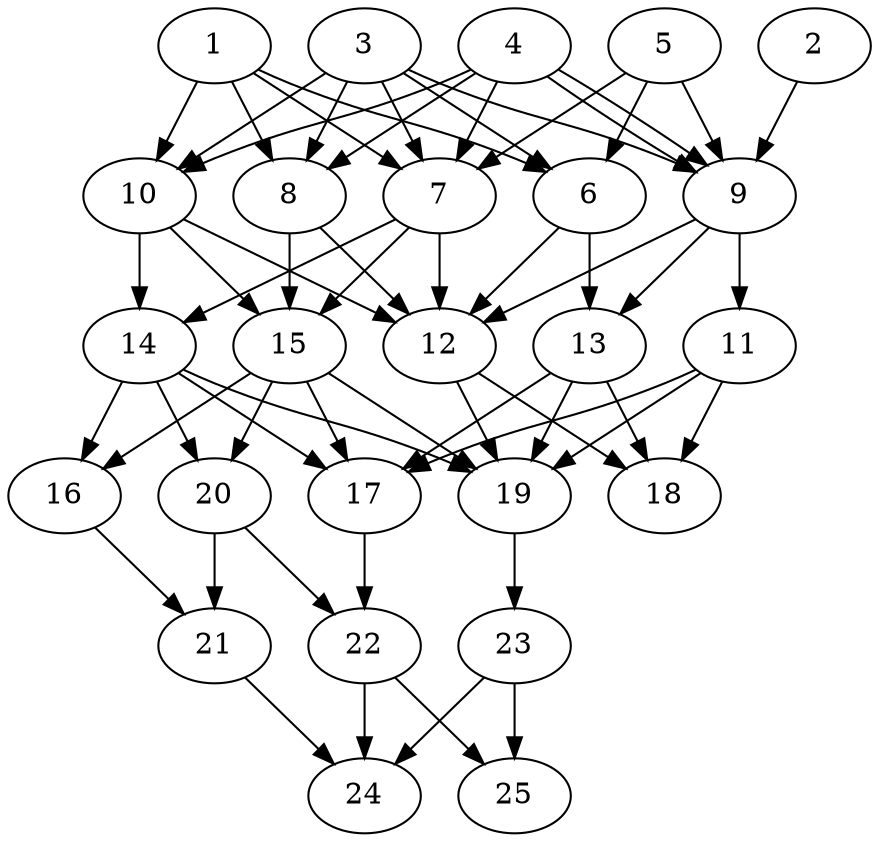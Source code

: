 // DAG automatically generated by daggen at Thu Oct  3 14:00:40 2019
// ./daggen --dot -n 25 --ccr 0.5 --fat 0.5 --regular 0.5 --density 0.9 --mindata 5242880 --maxdata 52428800 
digraph G {
  1 [size="20121600", alpha="0.03", expect_size="10060800"] 
  1 -> 6 [size ="10060800"]
  1 -> 7 [size ="10060800"]
  1 -> 8 [size ="10060800"]
  1 -> 10 [size ="10060800"]
  2 [size="85381120", alpha="0.00", expect_size="42690560"] 
  2 -> 9 [size ="42690560"]
  3 [size="34738176", alpha="0.04", expect_size="17369088"] 
  3 -> 6 [size ="17369088"]
  3 -> 7 [size ="17369088"]
  3 -> 8 [size ="17369088"]
  3 -> 9 [size ="17369088"]
  3 -> 10 [size ="17369088"]
  4 [size="64745472", alpha="0.03", expect_size="32372736"] 
  4 -> 7 [size ="32372736"]
  4 -> 8 [size ="32372736"]
  4 -> 9 [size ="32372736"]
  4 -> 9 [size ="32372736"]
  4 -> 10 [size ="32372736"]
  5 [size="81688576", alpha="0.01", expect_size="40844288"] 
  5 -> 6 [size ="40844288"]
  5 -> 7 [size ="40844288"]
  5 -> 9 [size ="40844288"]
  6 [size="69834752", alpha="0.17", expect_size="34917376"] 
  6 -> 12 [size ="34917376"]
  6 -> 13 [size ="34917376"]
  7 [size="96878592", alpha="0.05", expect_size="48439296"] 
  7 -> 12 [size ="48439296"]
  7 -> 14 [size ="48439296"]
  7 -> 15 [size ="48439296"]
  8 [size="92002304", alpha="0.07", expect_size="46001152"] 
  8 -> 12 [size ="46001152"]
  8 -> 15 [size ="46001152"]
  9 [size="99733504", alpha="0.06", expect_size="49866752"] 
  9 -> 11 [size ="49866752"]
  9 -> 12 [size ="49866752"]
  9 -> 13 [size ="49866752"]
  10 [size="80717824", alpha="0.11", expect_size="40358912"] 
  10 -> 12 [size ="40358912"]
  10 -> 14 [size ="40358912"]
  10 -> 15 [size ="40358912"]
  11 [size="20746240", alpha="0.02", expect_size="10373120"] 
  11 -> 17 [size ="10373120"]
  11 -> 18 [size ="10373120"]
  11 -> 19 [size ="10373120"]
  12 [size="33271808", alpha="0.09", expect_size="16635904"] 
  12 -> 18 [size ="16635904"]
  12 -> 19 [size ="16635904"]
  13 [size="33337344", alpha="0.08", expect_size="16668672"] 
  13 -> 17 [size ="16668672"]
  13 -> 18 [size ="16668672"]
  13 -> 19 [size ="16668672"]
  14 [size="51472384", alpha="0.15", expect_size="25736192"] 
  14 -> 16 [size ="25736192"]
  14 -> 17 [size ="25736192"]
  14 -> 19 [size ="25736192"]
  14 -> 20 [size ="25736192"]
  15 [size="65447936", alpha="0.19", expect_size="32723968"] 
  15 -> 16 [size ="32723968"]
  15 -> 17 [size ="32723968"]
  15 -> 19 [size ="32723968"]
  15 -> 20 [size ="32723968"]
  16 [size="69804032", alpha="0.04", expect_size="34902016"] 
  16 -> 21 [size ="34902016"]
  17 [size="57077760", alpha="0.09", expect_size="28538880"] 
  17 -> 22 [size ="28538880"]
  18 [size="82505728", alpha="0.09", expect_size="41252864"] 
  19 [size="20195328", alpha="0.08", expect_size="10097664"] 
  19 -> 23 [size ="10097664"]
  20 [size="48814080", alpha="0.05", expect_size="24407040"] 
  20 -> 21 [size ="24407040"]
  20 -> 22 [size ="24407040"]
  21 [size="102746112", alpha="0.03", expect_size="51373056"] 
  21 -> 24 [size ="51373056"]
  22 [size="20154368", alpha="0.17", expect_size="10077184"] 
  22 -> 24 [size ="10077184"]
  22 -> 25 [size ="10077184"]
  23 [size="64768000", alpha="0.17", expect_size="32384000"] 
  23 -> 24 [size ="32384000"]
  23 -> 25 [size ="32384000"]
  24 [size="103866368", alpha="0.08", expect_size="51933184"] 
  25 [size="78505984", alpha="0.14", expect_size="39252992"] 
}
